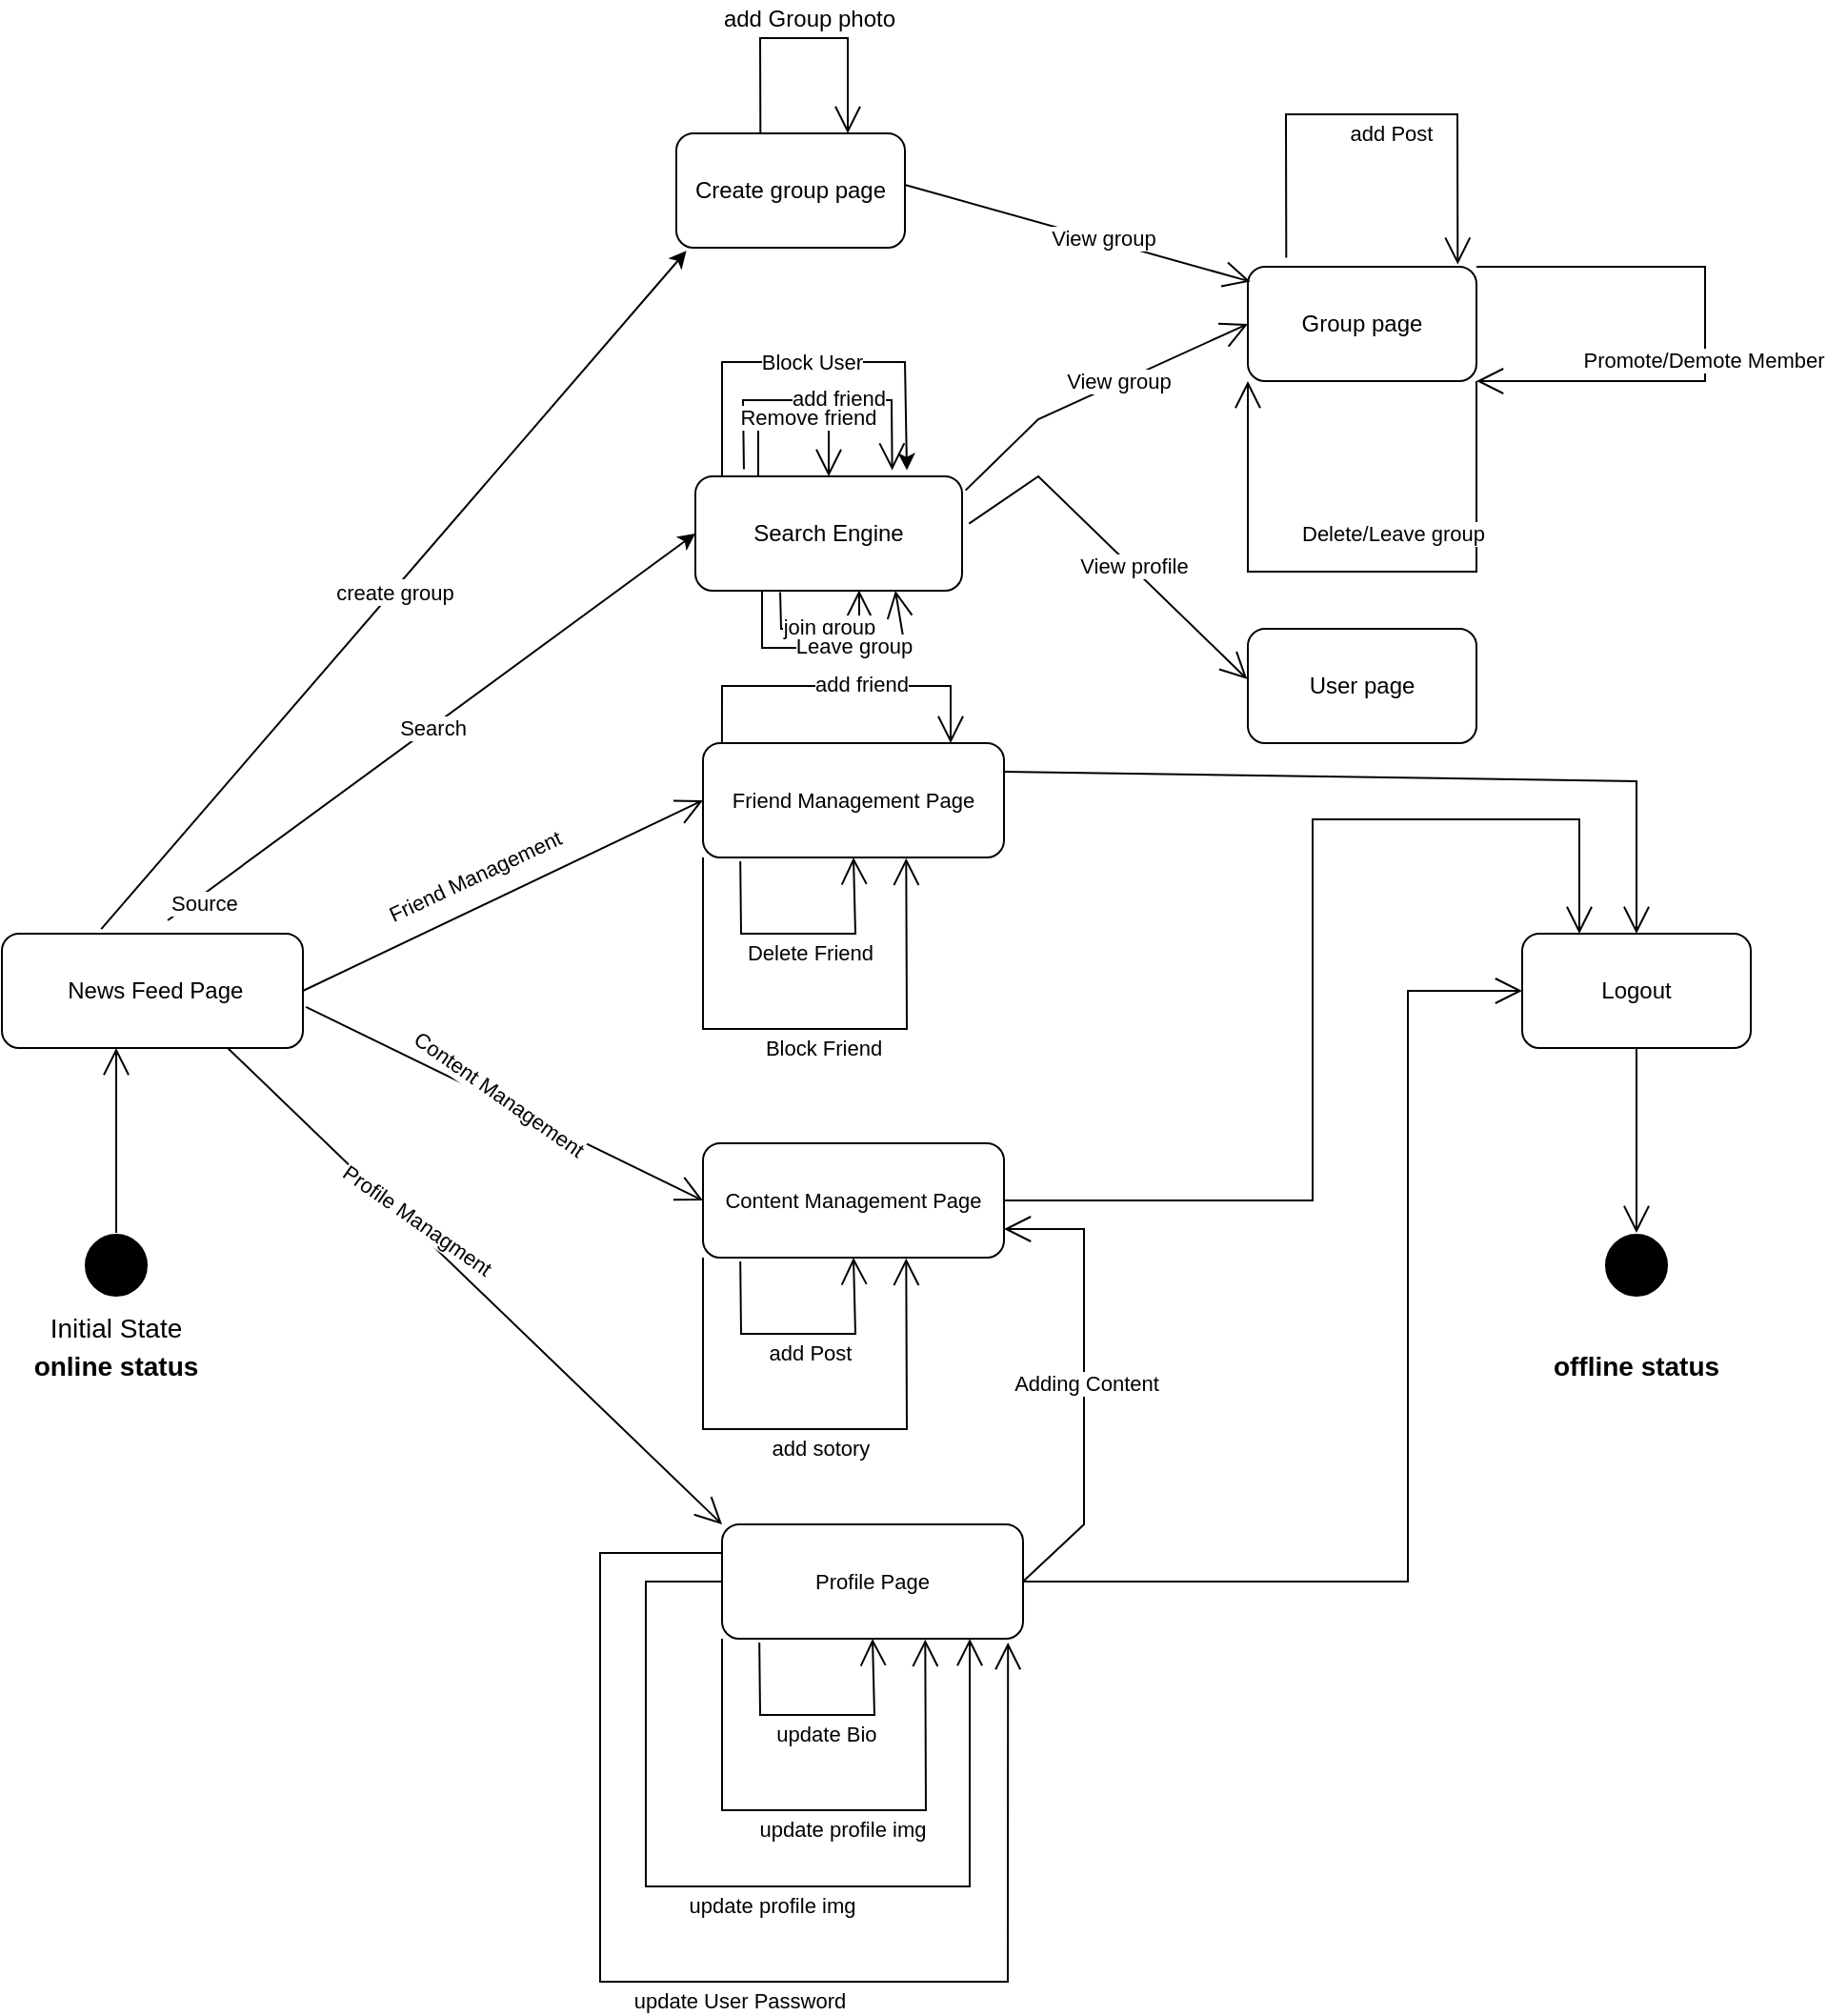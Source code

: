 <mxfile version="25.0.2">
  <diagram name="Page-1" id="QuI7OsgsWOaPgACehLHW">
    <mxGraphModel dx="911" dy="1260" grid="1" gridSize="10" guides="1" tooltips="1" connect="1" arrows="1" fold="1" page="1" pageScale="1" pageWidth="1169" pageHeight="827" math="0" shadow="0">
      <root>
        <mxCell id="0" />
        <mxCell id="1" parent="0" />
        <mxCell id="p5RgksZfc0YiBU6tTaU--1" value="" style="ellipse;whiteSpace=wrap;html=1;aspect=fixed;fillColor=#000000;fontColor=#ffffff;strokeColor=#ffffff;" parent="1" vertex="1">
          <mxGeometry x="169" y="347" width="34" height="34" as="geometry" />
        </mxCell>
        <mxCell id="p5RgksZfc0YiBU6tTaU--2" value="&lt;font style=&quot;font-size: 14px;&quot;&gt;Initial State&lt;/font&gt;" style="text;html=1;align=center;verticalAlign=middle;whiteSpace=wrap;rounded=0;" parent="1" vertex="1">
          <mxGeometry x="126" y="382" width="120" height="30" as="geometry" />
        </mxCell>
        <mxCell id="p5RgksZfc0YiBU6tTaU--5" value="" style="endArrow=open;endFill=1;endSize=12;html=1;rounded=0;exitX=0.5;exitY=0;exitDx=0;exitDy=0;" parent="1" source="p5RgksZfc0YiBU6tTaU--1" edge="1">
          <mxGeometry width="160" relative="1" as="geometry">
            <mxPoint x="203" y="310" as="sourcePoint" />
            <mxPoint x="186" y="250" as="targetPoint" />
          </mxGeometry>
        </mxCell>
        <mxCell id="p5RgksZfc0YiBU6tTaU--8" value="&amp;nbsp;News Feed Page" style="rounded=1;whiteSpace=wrap;html=1;" parent="1" vertex="1">
          <mxGeometry x="126" y="190" width="158" height="60" as="geometry" />
        </mxCell>
        <mxCell id="p5RgksZfc0YiBU6tTaU--9" value="" style="ellipse;whiteSpace=wrap;html=1;aspect=fixed;fillColor=#000000;fontColor=#ffffff;strokeColor=#ffffff;" parent="1" vertex="1">
          <mxGeometry x="967" y="347" width="34" height="34" as="geometry" />
        </mxCell>
        <mxCell id="p5RgksZfc0YiBU6tTaU--11" value="&lt;b&gt;&lt;font style=&quot;font-size: 14px;&quot;&gt;online status&lt;/font&gt;&lt;/b&gt;" style="text;html=1;align=center;verticalAlign=middle;whiteSpace=wrap;rounded=0;" parent="1" vertex="1">
          <mxGeometry x="126" y="402" width="120" height="30" as="geometry" />
        </mxCell>
        <mxCell id="p5RgksZfc0YiBU6tTaU--13" value="&lt;b&gt;&lt;font style=&quot;font-size: 14px;&quot;&gt;offline status&lt;/font&gt;&lt;/b&gt;" style="text;html=1;align=center;verticalAlign=middle;whiteSpace=wrap;rounded=0;" parent="1" vertex="1">
          <mxGeometry x="924" y="402" width="120" height="30" as="geometry" />
        </mxCell>
        <mxCell id="p5RgksZfc0YiBU6tTaU--14" value="&lt;span style=&quot;background-color: rgb(255, 255, 255);&quot;&gt;Logout&lt;/span&gt;" style="rounded=1;whiteSpace=wrap;html=1;" parent="1" vertex="1">
          <mxGeometry x="924" y="190" width="120" height="60" as="geometry" />
        </mxCell>
        <mxCell id="p5RgksZfc0YiBU6tTaU--16" value="" style="endArrow=open;endFill=1;endSize=12;html=1;rounded=0;exitX=0.5;exitY=1;exitDx=0;exitDy=0;entryX=0.5;entryY=0;entryDx=0;entryDy=0;" parent="1" source="p5RgksZfc0YiBU6tTaU--14" target="p5RgksZfc0YiBU6tTaU--9" edge="1">
          <mxGeometry width="160" relative="1" as="geometry">
            <mxPoint x="476" y="357" as="sourcePoint" />
            <mxPoint x="476" y="260" as="targetPoint" />
          </mxGeometry>
        </mxCell>
        <mxCell id="p5RgksZfc0YiBU6tTaU--18" value="" style="endArrow=open;endFill=1;endSize=12;html=1;rounded=0;entryX=0;entryY=0.5;entryDx=0;entryDy=0;" parent="1" target="p5RgksZfc0YiBU6tTaU--19" edge="1">
          <mxGeometry width="160" relative="1" as="geometry">
            <mxPoint x="284" y="220" as="sourcePoint" />
            <mxPoint x="384" y="220" as="targetPoint" />
          </mxGeometry>
        </mxCell>
        <mxCell id="p5RgksZfc0YiBU6tTaU--20" value="Friend Management" style="edgeLabel;html=1;align=center;verticalAlign=middle;resizable=0;points=[];rotation=-25;" parent="p5RgksZfc0YiBU6tTaU--18" vertex="1" connectable="0">
          <mxGeometry x="-0.551" y="1" relative="1" as="geometry">
            <mxPoint x="43" y="-37" as="offset" />
          </mxGeometry>
        </mxCell>
        <mxCell id="p5RgksZfc0YiBU6tTaU--19" value="&lt;span style=&quot;font-size: 11px; text-wrap: nowrap; background-color: rgb(255, 255, 255);&quot;&gt;Friend Management Page&lt;/span&gt;" style="rounded=1;whiteSpace=wrap;html=1;" parent="1" vertex="1">
          <mxGeometry x="494" y="90" width="158" height="60" as="geometry" />
        </mxCell>
        <mxCell id="p5RgksZfc0YiBU6tTaU--21" value="" style="endArrow=open;endFill=1;endSize=12;html=1;rounded=0;exitX=0.063;exitY=0;exitDx=0;exitDy=0;exitPerimeter=0;" parent="1" source="p5RgksZfc0YiBU6tTaU--19" edge="1">
          <mxGeometry width="160" relative="1" as="geometry">
            <mxPoint x="464" y="120" as="sourcePoint" />
            <mxPoint x="624" y="90" as="targetPoint" />
            <Array as="points">
              <mxPoint x="504" y="60" />
              <mxPoint x="624" y="60" />
            </Array>
          </mxGeometry>
        </mxCell>
        <mxCell id="p5RgksZfc0YiBU6tTaU--22" value="add friend" style="edgeLabel;html=1;align=center;verticalAlign=middle;resizable=0;points=[];" parent="p5RgksZfc0YiBU6tTaU--21" vertex="1" connectable="0">
          <mxGeometry x="0.143" y="1" relative="1" as="geometry">
            <mxPoint as="offset" />
          </mxGeometry>
        </mxCell>
        <mxCell id="p5RgksZfc0YiBU6tTaU--23" value="" style="endArrow=open;endFill=1;endSize=12;html=1;rounded=0;exitX=0.124;exitY=1.034;exitDx=0;exitDy=0;exitPerimeter=0;entryX=0.5;entryY=1;entryDx=0;entryDy=0;" parent="1" source="p5RgksZfc0YiBU6tTaU--19" target="p5RgksZfc0YiBU6tTaU--19" edge="1">
          <mxGeometry width="160" relative="1" as="geometry">
            <mxPoint x="572.66" y="281" as="sourcePoint" />
            <mxPoint x="614" y="210" as="targetPoint" />
            <Array as="points">
              <mxPoint x="514" y="190" />
              <mxPoint x="574" y="190" />
            </Array>
          </mxGeometry>
        </mxCell>
        <mxCell id="p5RgksZfc0YiBU6tTaU--24" value="Delete Friend" style="edgeLabel;html=1;align=center;verticalAlign=middle;resizable=0;points=[];" parent="p5RgksZfc0YiBU6tTaU--23" vertex="1" connectable="0">
          <mxGeometry x="0.063" y="-1" relative="1" as="geometry">
            <mxPoint y="9" as="offset" />
          </mxGeometry>
        </mxCell>
        <mxCell id="p5RgksZfc0YiBU6tTaU--25" value="" style="endArrow=open;endFill=1;endSize=12;html=1;rounded=0;exitX=0;exitY=1;exitDx=0;exitDy=0;entryX=0.675;entryY=1.007;entryDx=0;entryDy=0;entryPerimeter=0;" parent="1" source="p5RgksZfc0YiBU6tTaU--19" target="p5RgksZfc0YiBU6tTaU--19" edge="1">
          <mxGeometry width="160" relative="1" as="geometry">
            <mxPoint x="524" y="202" as="sourcePoint" />
            <mxPoint x="583" y="200" as="targetPoint" />
            <Array as="points">
              <mxPoint x="494" y="240" />
              <mxPoint x="601" y="240" />
            </Array>
          </mxGeometry>
        </mxCell>
        <mxCell id="p5RgksZfc0YiBU6tTaU--26" value="Block Friend" style="edgeLabel;html=1;align=center;verticalAlign=middle;resizable=0;points=[];" parent="p5RgksZfc0YiBU6tTaU--25" vertex="1" connectable="0">
          <mxGeometry x="0.063" y="-1" relative="1" as="geometry">
            <mxPoint y="9" as="offset" />
          </mxGeometry>
        </mxCell>
        <mxCell id="p5RgksZfc0YiBU6tTaU--27" value="&lt;span style=&quot;font-size: 11px; text-wrap: nowrap; background-color: rgb(255, 255, 255);&quot;&gt;Content Management Page&lt;/span&gt;" style="rounded=1;whiteSpace=wrap;html=1;" parent="1" vertex="1">
          <mxGeometry x="494" y="300" width="158" height="60" as="geometry" />
        </mxCell>
        <mxCell id="p5RgksZfc0YiBU6tTaU--30" value="" style="endArrow=open;endFill=1;endSize=12;html=1;rounded=0;exitX=0.124;exitY=1.034;exitDx=0;exitDy=0;exitPerimeter=0;entryX=0.5;entryY=1;entryDx=0;entryDy=0;" parent="1" source="p5RgksZfc0YiBU6tTaU--27" target="p5RgksZfc0YiBU6tTaU--27" edge="1">
          <mxGeometry width="160" relative="1" as="geometry">
            <mxPoint x="572.66" y="491" as="sourcePoint" />
            <mxPoint x="614" y="420" as="targetPoint" />
            <Array as="points">
              <mxPoint x="514" y="400" />
              <mxPoint x="574" y="400" />
            </Array>
          </mxGeometry>
        </mxCell>
        <mxCell id="p5RgksZfc0YiBU6tTaU--31" value="add Post" style="edgeLabel;html=1;align=center;verticalAlign=middle;resizable=0;points=[];" parent="p5RgksZfc0YiBU6tTaU--30" vertex="1" connectable="0">
          <mxGeometry x="0.063" y="-1" relative="1" as="geometry">
            <mxPoint y="9" as="offset" />
          </mxGeometry>
        </mxCell>
        <mxCell id="p5RgksZfc0YiBU6tTaU--32" value="" style="endArrow=open;endFill=1;endSize=12;html=1;rounded=0;exitX=0;exitY=1;exitDx=0;exitDy=0;entryX=0.675;entryY=1.007;entryDx=0;entryDy=0;entryPerimeter=0;" parent="1" source="p5RgksZfc0YiBU6tTaU--27" target="p5RgksZfc0YiBU6tTaU--27" edge="1">
          <mxGeometry width="160" relative="1" as="geometry">
            <mxPoint x="524" y="412" as="sourcePoint" />
            <mxPoint x="583" y="410" as="targetPoint" />
            <Array as="points">
              <mxPoint x="494" y="450" />
              <mxPoint x="601" y="450" />
            </Array>
          </mxGeometry>
        </mxCell>
        <mxCell id="p5RgksZfc0YiBU6tTaU--33" value="add sotory&amp;nbsp;" style="edgeLabel;html=1;align=center;verticalAlign=middle;resizable=0;points=[];" parent="p5RgksZfc0YiBU6tTaU--32" vertex="1" connectable="0">
          <mxGeometry x="0.063" y="-1" relative="1" as="geometry">
            <mxPoint y="9" as="offset" />
          </mxGeometry>
        </mxCell>
        <mxCell id="p5RgksZfc0YiBU6tTaU--34" value="" style="endArrow=open;endFill=1;endSize=12;html=1;rounded=0;entryX=0;entryY=0.5;entryDx=0;entryDy=0;exitX=1.01;exitY=0.64;exitDx=0;exitDy=0;exitPerimeter=0;" parent="1" source="p5RgksZfc0YiBU6tTaU--8" target="p5RgksZfc0YiBU6tTaU--27" edge="1">
          <mxGeometry width="160" relative="1" as="geometry">
            <mxPoint x="294" y="230" as="sourcePoint" />
            <mxPoint x="504" y="130" as="targetPoint" />
          </mxGeometry>
        </mxCell>
        <mxCell id="p5RgksZfc0YiBU6tTaU--35" value="Content Management" style="edgeLabel;html=1;align=center;verticalAlign=middle;resizable=0;points=[];rotation=35;" parent="p5RgksZfc0YiBU6tTaU--34" vertex="1" connectable="0">
          <mxGeometry x="-0.551" y="1" relative="1" as="geometry">
            <mxPoint x="54" y="23" as="offset" />
          </mxGeometry>
        </mxCell>
        <mxCell id="p5RgksZfc0YiBU6tTaU--36" value="&lt;span style=&quot;font-size: 11px; text-wrap: nowrap; background-color: rgb(255, 255, 255);&quot;&gt;Profile Page&lt;/span&gt;" style="rounded=1;whiteSpace=wrap;html=1;" parent="1" vertex="1">
          <mxGeometry x="504" y="500" width="158" height="60" as="geometry" />
        </mxCell>
        <mxCell id="p5RgksZfc0YiBU6tTaU--37" value="" style="endArrow=open;endFill=1;endSize=12;html=1;rounded=0;exitX=0.124;exitY=1.034;exitDx=0;exitDy=0;exitPerimeter=0;entryX=0.5;entryY=1;entryDx=0;entryDy=0;" parent="1" source="p5RgksZfc0YiBU6tTaU--36" target="p5RgksZfc0YiBU6tTaU--36" edge="1">
          <mxGeometry width="160" relative="1" as="geometry">
            <mxPoint x="582.66" y="691" as="sourcePoint" />
            <mxPoint x="624" y="620" as="targetPoint" />
            <Array as="points">
              <mxPoint x="524" y="600" />
              <mxPoint x="584" y="600" />
            </Array>
          </mxGeometry>
        </mxCell>
        <mxCell id="p5RgksZfc0YiBU6tTaU--38" value="update Bio&amp;nbsp;" style="edgeLabel;html=1;align=center;verticalAlign=middle;resizable=0;points=[];" parent="p5RgksZfc0YiBU6tTaU--37" vertex="1" connectable="0">
          <mxGeometry x="0.063" y="-1" relative="1" as="geometry">
            <mxPoint y="9" as="offset" />
          </mxGeometry>
        </mxCell>
        <mxCell id="p5RgksZfc0YiBU6tTaU--39" value="" style="endArrow=open;endFill=1;endSize=12;html=1;rounded=0;exitX=0;exitY=1;exitDx=0;exitDy=0;entryX=0.675;entryY=1.007;entryDx=0;entryDy=0;entryPerimeter=0;" parent="1" source="p5RgksZfc0YiBU6tTaU--36" target="p5RgksZfc0YiBU6tTaU--36" edge="1">
          <mxGeometry width="160" relative="1" as="geometry">
            <mxPoint x="534" y="612" as="sourcePoint" />
            <mxPoint x="593" y="610" as="targetPoint" />
            <Array as="points">
              <mxPoint x="504" y="650" />
              <mxPoint x="611" y="650" />
            </Array>
          </mxGeometry>
        </mxCell>
        <mxCell id="p5RgksZfc0YiBU6tTaU--40" value="update profile img" style="edgeLabel;html=1;align=center;verticalAlign=middle;resizable=0;points=[];" parent="p5RgksZfc0YiBU6tTaU--39" vertex="1" connectable="0">
          <mxGeometry x="0.063" y="-1" relative="1" as="geometry">
            <mxPoint y="9" as="offset" />
          </mxGeometry>
        </mxCell>
        <mxCell id="p5RgksZfc0YiBU6tTaU--41" value="" style="endArrow=open;endFill=1;endSize=12;html=1;rounded=0;exitX=0;exitY=0.5;exitDx=0;exitDy=0;entryX=0.823;entryY=1;entryDx=0;entryDy=0;entryPerimeter=0;" parent="1" source="p5RgksZfc0YiBU6tTaU--36" target="p5RgksZfc0YiBU6tTaU--36" edge="1">
          <mxGeometry width="160" relative="1" as="geometry">
            <mxPoint x="504" y="600" as="sourcePoint" />
            <mxPoint x="611" y="600" as="targetPoint" />
            <Array as="points">
              <mxPoint x="464" y="530" />
              <mxPoint x="464" y="690" />
              <mxPoint x="634" y="690" />
            </Array>
          </mxGeometry>
        </mxCell>
        <mxCell id="p5RgksZfc0YiBU6tTaU--42" value="update profile img" style="edgeLabel;html=1;align=center;verticalAlign=middle;resizable=0;points=[];" parent="p5RgksZfc0YiBU6tTaU--41" vertex="1" connectable="0">
          <mxGeometry x="0.063" y="-1" relative="1" as="geometry">
            <mxPoint y="9" as="offset" />
          </mxGeometry>
        </mxCell>
        <mxCell id="p5RgksZfc0YiBU6tTaU--43" value="" style="endArrow=open;endFill=1;endSize=12;html=1;rounded=0;entryX=0;entryY=0;entryDx=0;entryDy=0;exitX=0.75;exitY=1;exitDx=0;exitDy=0;" parent="1" source="p5RgksZfc0YiBU6tTaU--8" target="p5RgksZfc0YiBU6tTaU--36" edge="1">
          <mxGeometry width="160" relative="1" as="geometry">
            <mxPoint x="264" y="290" as="sourcePoint" />
            <mxPoint x="472" y="392" as="targetPoint" />
          </mxGeometry>
        </mxCell>
        <mxCell id="p5RgksZfc0YiBU6tTaU--44" value="Profile Managment" style="edgeLabel;html=1;align=center;verticalAlign=middle;resizable=0;points=[];rotation=35;" parent="p5RgksZfc0YiBU6tTaU--43" vertex="1" connectable="0">
          <mxGeometry x="-0.551" y="1" relative="1" as="geometry">
            <mxPoint x="40" y="34" as="offset" />
          </mxGeometry>
        </mxCell>
        <mxCell id="p5RgksZfc0YiBU6tTaU--45" value="" style="endArrow=open;endFill=1;endSize=12;html=1;rounded=0;exitX=1;exitY=0.25;exitDx=0;exitDy=0;entryX=0.5;entryY=0;entryDx=0;entryDy=0;" parent="1" source="p5RgksZfc0YiBU6tTaU--19" target="p5RgksZfc0YiBU6tTaU--14" edge="1">
          <mxGeometry width="160" relative="1" as="geometry">
            <mxPoint x="794" y="207" as="sourcePoint" />
            <mxPoint x="794" y="110" as="targetPoint" />
            <Array as="points">
              <mxPoint x="984" y="110" />
            </Array>
          </mxGeometry>
        </mxCell>
        <mxCell id="p5RgksZfc0YiBU6tTaU--46" value="" style="endArrow=open;endFill=1;endSize=12;html=1;rounded=0;exitX=1;exitY=0.5;exitDx=0;exitDy=0;entryX=0.25;entryY=0;entryDx=0;entryDy=0;" parent="1" source="p5RgksZfc0YiBU6tTaU--27" target="p5RgksZfc0YiBU6tTaU--14" edge="1">
          <mxGeometry width="160" relative="1" as="geometry">
            <mxPoint x="804" y="327" as="sourcePoint" />
            <mxPoint x="804" y="230" as="targetPoint" />
            <Array as="points">
              <mxPoint x="814" y="330" />
              <mxPoint x="814" y="130" />
              <mxPoint x="954" y="130" />
            </Array>
          </mxGeometry>
        </mxCell>
        <mxCell id="p5RgksZfc0YiBU6tTaU--47" value="" style="endArrow=open;endFill=1;endSize=12;html=1;rounded=0;exitX=1;exitY=0.5;exitDx=0;exitDy=0;entryX=0;entryY=0.5;entryDx=0;entryDy=0;" parent="1" source="p5RgksZfc0YiBU6tTaU--36" target="p5RgksZfc0YiBU6tTaU--14" edge="1">
          <mxGeometry width="160" relative="1" as="geometry">
            <mxPoint x="784" y="560" as="sourcePoint" />
            <mxPoint x="784" y="463" as="targetPoint" />
            <Array as="points">
              <mxPoint x="864" y="530" />
              <mxPoint x="864" y="220" />
            </Array>
          </mxGeometry>
        </mxCell>
        <mxCell id="p5RgksZfc0YiBU6tTaU--48" value="" style="endArrow=open;endFill=1;endSize=12;html=1;rounded=0;exitX=1;exitY=0.5;exitDx=0;exitDy=0;entryX=1;entryY=0.75;entryDx=0;entryDy=0;" parent="1" source="p5RgksZfc0YiBU6tTaU--36" target="p5RgksZfc0YiBU6tTaU--27" edge="1">
          <mxGeometry width="160" relative="1" as="geometry">
            <mxPoint x="724" y="479" as="sourcePoint" />
            <mxPoint x="724" y="382" as="targetPoint" />
            <Array as="points">
              <mxPoint x="694" y="500" />
              <mxPoint x="694" y="345" />
            </Array>
          </mxGeometry>
        </mxCell>
        <mxCell id="p5RgksZfc0YiBU6tTaU--49" value="Adding Content" style="edgeLabel;html=1;align=center;verticalAlign=middle;resizable=0;points=[];" parent="p5RgksZfc0YiBU6tTaU--48" vertex="1" connectable="0">
          <mxGeometry x="-0.017" y="-1" relative="1" as="geometry">
            <mxPoint as="offset" />
          </mxGeometry>
        </mxCell>
        <mxCell id="p5RgksZfc0YiBU6tTaU--50" value="" style="endArrow=open;endFill=1;endSize=12;html=1;rounded=0;exitX=0;exitY=0.25;exitDx=0;exitDy=0;entryX=0.95;entryY=1.033;entryDx=0;entryDy=0;entryPerimeter=0;" parent="1" source="p5RgksZfc0YiBU6tTaU--36" target="p5RgksZfc0YiBU6tTaU--36" edge="1">
          <mxGeometry width="160" relative="1" as="geometry">
            <mxPoint x="514" y="540" as="sourcePoint" />
            <mxPoint x="644" y="570" as="targetPoint" />
            <Array as="points">
              <mxPoint x="440" y="515" />
              <mxPoint x="440" y="740" />
              <mxPoint x="654" y="740" />
            </Array>
          </mxGeometry>
        </mxCell>
        <mxCell id="p5RgksZfc0YiBU6tTaU--51" value="update User Password" style="edgeLabel;html=1;align=center;verticalAlign=middle;resizable=0;points=[];" parent="p5RgksZfc0YiBU6tTaU--50" vertex="1" connectable="0">
          <mxGeometry x="0.063" y="-1" relative="1" as="geometry">
            <mxPoint y="9" as="offset" />
          </mxGeometry>
        </mxCell>
        <mxCell id="sruIdUaYwwlshyvs9AWF-1" value="Search Engine" style="rounded=1;whiteSpace=wrap;html=1;" parent="1" vertex="1">
          <mxGeometry x="490" y="-50" width="140" height="60" as="geometry" />
        </mxCell>
        <mxCell id="sruIdUaYwwlshyvs9AWF-4" value="" style="endArrow=classic;html=1;rounded=0;exitX=0.5;exitY=0;exitDx=0;exitDy=0;entryX=-0.067;entryY=0.617;entryDx=0;entryDy=0;entryPerimeter=0;" parent="1" edge="1">
          <mxGeometry relative="1" as="geometry">
            <mxPoint x="213.04" y="182.98" as="sourcePoint" />
            <mxPoint x="490.0" y="-20.0" as="targetPoint" />
          </mxGeometry>
        </mxCell>
        <mxCell id="sruIdUaYwwlshyvs9AWF-5" value="Search" style="edgeLabel;resizable=0;html=1;;align=center;verticalAlign=middle;" parent="sruIdUaYwwlshyvs9AWF-4" connectable="0" vertex="1">
          <mxGeometry relative="1" as="geometry" />
        </mxCell>
        <mxCell id="sruIdUaYwwlshyvs9AWF-6" value="Source" style="edgeLabel;resizable=0;html=1;;align=left;verticalAlign=bottom;" parent="sruIdUaYwwlshyvs9AWF-4" connectable="0" vertex="1">
          <mxGeometry x="-1" relative="1" as="geometry" />
        </mxCell>
        <mxCell id="sruIdUaYwwlshyvs9AWF-8" value="" style="endArrow=open;endFill=1;endSize=12;html=1;rounded=0;exitX=0.182;exitY=-0.062;exitDx=0;exitDy=0;exitPerimeter=0;entryX=0.738;entryY=-0.054;entryDx=0;entryDy=0;entryPerimeter=0;" parent="1" source="sruIdUaYwwlshyvs9AWF-1" target="sruIdUaYwwlshyvs9AWF-1" edge="1">
          <mxGeometry width="160" relative="1" as="geometry">
            <mxPoint x="494" y="-60" as="sourcePoint" />
            <mxPoint x="614" y="-60" as="targetPoint" />
            <Array as="points">
              <mxPoint x="515" y="-90" />
              <mxPoint x="593" y="-90" />
            </Array>
          </mxGeometry>
        </mxCell>
        <mxCell id="sruIdUaYwwlshyvs9AWF-9" value="add friend" style="edgeLabel;html=1;align=center;verticalAlign=middle;resizable=0;points=[];" parent="sruIdUaYwwlshyvs9AWF-8" vertex="1" connectable="0">
          <mxGeometry x="0.143" y="1" relative="1" as="geometry">
            <mxPoint as="offset" />
          </mxGeometry>
        </mxCell>
        <mxCell id="sruIdUaYwwlshyvs9AWF-22" value="" style="endArrow=classic;html=1;rounded=0;exitX=0.102;exitY=-0.029;exitDx=0;exitDy=0;exitPerimeter=0;entryX=0.793;entryY=-0.054;entryDx=0;entryDy=0;entryPerimeter=0;" parent="1" target="sruIdUaYwwlshyvs9AWF-1" edge="1">
          <mxGeometry relative="1" as="geometry">
            <mxPoint x="504" y="-50.0" as="sourcePoint" />
            <mxPoint x="879.72" y="-108.26" as="targetPoint" />
            <Array as="points">
              <mxPoint x="504" y="-110" />
              <mxPoint x="600" y="-110" />
            </Array>
          </mxGeometry>
        </mxCell>
        <mxCell id="sruIdUaYwwlshyvs9AWF-23" value="Block User" style="edgeLabel;resizable=0;html=1;;align=center;verticalAlign=middle;" parent="sruIdUaYwwlshyvs9AWF-22" connectable="0" vertex="1">
          <mxGeometry relative="1" as="geometry" />
        </mxCell>
        <mxCell id="sruIdUaYwwlshyvs9AWF-24" value="" style="endArrow=open;endFill=1;endSize=12;html=1;rounded=0;exitX=1.026;exitY=0.414;exitDx=0;exitDy=0;exitPerimeter=0;entryX=-0.003;entryY=0.44;entryDx=0;entryDy=0;entryPerimeter=0;" parent="1" source="sruIdUaYwwlshyvs9AWF-1" target="sruIdUaYwwlshyvs9AWF-34" edge="1">
          <mxGeometry width="160" relative="1" as="geometry">
            <mxPoint x="610" y="-50" as="sourcePoint" />
            <mxPoint x="730" y="-50" as="targetPoint" />
            <Array as="points">
              <mxPoint x="670" y="-50" />
            </Array>
          </mxGeometry>
        </mxCell>
        <mxCell id="sruIdUaYwwlshyvs9AWF-25" value="View profile" style="edgeLabel;html=1;align=center;verticalAlign=middle;resizable=0;points=[];" parent="sruIdUaYwwlshyvs9AWF-24" vertex="1" connectable="0">
          <mxGeometry x="0.143" y="1" relative="1" as="geometry">
            <mxPoint as="offset" />
          </mxGeometry>
        </mxCell>
        <mxCell id="sruIdUaYwwlshyvs9AWF-26" value="" style="endArrow=open;endFill=1;endSize=12;html=1;rounded=0;exitX=0.063;exitY=0;exitDx=0;exitDy=0;exitPerimeter=0;entryX=0.5;entryY=0;entryDx=0;entryDy=0;" parent="1" target="sruIdUaYwwlshyvs9AWF-1" edge="1">
          <mxGeometry width="160" relative="1" as="geometry">
            <mxPoint x="523" y="-50" as="sourcePoint" />
            <mxPoint x="643" y="-50" as="targetPoint" />
            <Array as="points">
              <mxPoint x="523" y="-80" />
              <mxPoint x="560" y="-80" />
            </Array>
          </mxGeometry>
        </mxCell>
        <mxCell id="sruIdUaYwwlshyvs9AWF-27" value="Remove friend" style="edgeLabel;html=1;align=center;verticalAlign=middle;resizable=0;points=[];" parent="sruIdUaYwwlshyvs9AWF-26" vertex="1" connectable="0">
          <mxGeometry x="0.143" y="1" relative="1" as="geometry">
            <mxPoint as="offset" />
          </mxGeometry>
        </mxCell>
        <mxCell id="sruIdUaYwwlshyvs9AWF-28" value="" style="endArrow=open;endFill=1;endSize=12;html=1;rounded=0;exitX=0.318;exitY=1.013;exitDx=0;exitDy=0;exitPerimeter=0;entryX=0.614;entryY=0.996;entryDx=0;entryDy=0;entryPerimeter=0;" parent="1" source="sruIdUaYwwlshyvs9AWF-1" target="sruIdUaYwwlshyvs9AWF-1" edge="1">
          <mxGeometry width="160" relative="1" as="geometry">
            <mxPoint x="500" y="60" as="sourcePoint" />
            <mxPoint x="620" y="60" as="targetPoint" />
            <Array as="points">
              <mxPoint x="535" y="30" />
              <mxPoint x="576" y="30" />
            </Array>
          </mxGeometry>
        </mxCell>
        <mxCell id="sruIdUaYwwlshyvs9AWF-29" value="join group" style="edgeLabel;html=1;align=center;verticalAlign=middle;resizable=0;points=[];" parent="sruIdUaYwwlshyvs9AWF-28" vertex="1" connectable="0">
          <mxGeometry x="0.143" y="1" relative="1" as="geometry">
            <mxPoint x="-2" as="offset" />
          </mxGeometry>
        </mxCell>
        <mxCell id="sruIdUaYwwlshyvs9AWF-30" value="" style="endArrow=open;endFill=1;endSize=12;html=1;rounded=0;exitX=0.25;exitY=1;exitDx=0;exitDy=0;entryX=0.75;entryY=1;entryDx=0;entryDy=0;" parent="1" source="sruIdUaYwwlshyvs9AWF-1" target="sruIdUaYwwlshyvs9AWF-1" edge="1">
          <mxGeometry width="160" relative="1" as="geometry">
            <mxPoint x="504" y="60" as="sourcePoint" />
            <mxPoint x="624" y="60" as="targetPoint" />
            <Array as="points">
              <mxPoint x="525" y="40" />
              <mxPoint x="600" y="40" />
            </Array>
          </mxGeometry>
        </mxCell>
        <mxCell id="sruIdUaYwwlshyvs9AWF-31" value="Leave group" style="edgeLabel;html=1;align=center;verticalAlign=middle;resizable=0;points=[];" parent="sruIdUaYwwlshyvs9AWF-30" vertex="1" connectable="0">
          <mxGeometry x="0.143" y="1" relative="1" as="geometry">
            <mxPoint as="offset" />
          </mxGeometry>
        </mxCell>
        <mxCell id="sruIdUaYwwlshyvs9AWF-32" value="" style="endArrow=open;endFill=1;endSize=12;html=1;rounded=0;entryX=0;entryY=0.5;entryDx=0;entryDy=0;exitX=1.013;exitY=0.122;exitDx=0;exitDy=0;exitPerimeter=0;" parent="1" source="sruIdUaYwwlshyvs9AWF-1" target="sruIdUaYwwlshyvs9AWF-35" edge="1">
          <mxGeometry width="160" relative="1" as="geometry">
            <mxPoint x="604" y="10" as="sourcePoint" />
            <mxPoint x="620.62" y="1.421e-14" as="targetPoint" />
            <Array as="points">
              <mxPoint x="670" y="-80" />
            </Array>
          </mxGeometry>
        </mxCell>
        <mxCell id="sruIdUaYwwlshyvs9AWF-33" value="View group" style="edgeLabel;html=1;align=center;verticalAlign=middle;resizable=0;points=[];" parent="sruIdUaYwwlshyvs9AWF-32" vertex="1" connectable="0">
          <mxGeometry x="0.143" y="1" relative="1" as="geometry">
            <mxPoint as="offset" />
          </mxGeometry>
        </mxCell>
        <mxCell id="sruIdUaYwwlshyvs9AWF-34" value="User page" style="rounded=1;whiteSpace=wrap;html=1;" parent="1" vertex="1">
          <mxGeometry x="780" y="30" width="120" height="60" as="geometry" />
        </mxCell>
        <mxCell id="sruIdUaYwwlshyvs9AWF-35" value="Group page" style="rounded=1;whiteSpace=wrap;html=1;" parent="1" vertex="1">
          <mxGeometry x="780" y="-160" width="120" height="60" as="geometry" />
        </mxCell>
        <mxCell id="sruIdUaYwwlshyvs9AWF-36" value="Create group page" style="rounded=1;whiteSpace=wrap;html=1;" parent="1" vertex="1">
          <mxGeometry x="480" y="-230" width="120" height="60" as="geometry" />
        </mxCell>
        <mxCell id="sruIdUaYwwlshyvs9AWF-37" value="" style="endArrow=classic;html=1;rounded=0;exitX=0.33;exitY=-0.04;exitDx=0;exitDy=0;exitPerimeter=0;entryX=0.044;entryY=1.028;entryDx=0;entryDy=0;entryPerimeter=0;" parent="1" source="p5RgksZfc0YiBU6tTaU--8" target="sruIdUaYwwlshyvs9AWF-36" edge="1">
          <mxGeometry relative="1" as="geometry">
            <mxPoint x="136" y="130" as="sourcePoint" />
            <mxPoint x="236" y="130" as="targetPoint" />
          </mxGeometry>
        </mxCell>
        <mxCell id="sruIdUaYwwlshyvs9AWF-38" value="Label" style="edgeLabel;resizable=0;html=1;;align=center;verticalAlign=middle;" parent="sruIdUaYwwlshyvs9AWF-37" connectable="0" vertex="1">
          <mxGeometry relative="1" as="geometry" />
        </mxCell>
        <mxCell id="sruIdUaYwwlshyvs9AWF-39" value="create group" style="edgeLabel;html=1;align=center;verticalAlign=middle;resizable=0;points=[];" parent="sruIdUaYwwlshyvs9AWF-37" vertex="1" connectable="0">
          <mxGeometry x="-0.002" y="-1" relative="1" as="geometry">
            <mxPoint as="offset" />
          </mxGeometry>
        </mxCell>
        <mxCell id="sruIdUaYwwlshyvs9AWF-44" value="" style="endArrow=open;endFill=1;endSize=12;html=1;rounded=0;exitX=0.368;exitY=-0.002;exitDx=0;exitDy=0;exitPerimeter=0;entryX=0.75;entryY=0;entryDx=0;entryDy=0;" parent="1" source="sruIdUaYwwlshyvs9AWF-36" target="sruIdUaYwwlshyvs9AWF-36" edge="1">
          <mxGeometry width="160" relative="1" as="geometry">
            <mxPoint x="510" y="20" as="sourcePoint" />
            <mxPoint x="580" y="-270" as="targetPoint" />
            <Array as="points">
              <mxPoint x="524" y="-280" />
              <mxPoint x="570" y="-280" />
            </Array>
          </mxGeometry>
        </mxCell>
        <mxCell id="sruIdUaYwwlshyvs9AWF-45" value="add Group photo" style="text;html=1;align=center;verticalAlign=middle;whiteSpace=wrap;rounded=0;" parent="1" vertex="1">
          <mxGeometry x="500" y="-300" width="100" height="20" as="geometry" />
        </mxCell>
        <mxCell id="sruIdUaYwwlshyvs9AWF-47" value="" style="endArrow=open;endFill=1;endSize=12;html=1;rounded=0;exitX=1.013;exitY=0.122;exitDx=0;exitDy=0;exitPerimeter=0;entryX=0.011;entryY=0.13;entryDx=0;entryDy=0;entryPerimeter=0;" parent="1" target="sruIdUaYwwlshyvs9AWF-35" edge="1">
          <mxGeometry width="160" relative="1" as="geometry">
            <mxPoint x="600" y="-203" as="sourcePoint" />
            <mxPoint x="780" y="-160" as="targetPoint" />
            <Array as="points" />
          </mxGeometry>
        </mxCell>
        <mxCell id="sruIdUaYwwlshyvs9AWF-48" value="View group" style="edgeLabel;html=1;align=center;verticalAlign=middle;resizable=0;points=[];" parent="sruIdUaYwwlshyvs9AWF-47" vertex="1" connectable="0">
          <mxGeometry x="0.143" y="1" relative="1" as="geometry">
            <mxPoint as="offset" />
          </mxGeometry>
        </mxCell>
        <mxCell id="sruIdUaYwwlshyvs9AWF-51" value="" style="endArrow=open;endFill=1;endSize=12;html=1;rounded=0;exitX=0.168;exitY=-0.08;exitDx=0;exitDy=0;exitPerimeter=0;entryX=0.918;entryY=-0.02;entryDx=0;entryDy=0;entryPerimeter=0;" parent="1" source="sruIdUaYwwlshyvs9AWF-35" target="sruIdUaYwwlshyvs9AWF-35" edge="1">
          <mxGeometry width="160" relative="1" as="geometry">
            <mxPoint x="800" y="-278" as="sourcePoint" />
            <mxPoint x="859" y="-280" as="targetPoint" />
            <Array as="points">
              <mxPoint x="800" y="-240" />
              <mxPoint x="890" y="-240" />
            </Array>
          </mxGeometry>
        </mxCell>
        <mxCell id="sruIdUaYwwlshyvs9AWF-52" value="add Post" style="edgeLabel;html=1;align=center;verticalAlign=middle;resizable=0;points=[];" parent="sruIdUaYwwlshyvs9AWF-51" vertex="1" connectable="0">
          <mxGeometry x="0.063" y="-1" relative="1" as="geometry">
            <mxPoint y="9" as="offset" />
          </mxGeometry>
        </mxCell>
        <mxCell id="fjCumSdCN3k3RxDCoMvJ-1" value="" style="endArrow=open;endFill=1;endSize=12;html=1;rounded=0;exitX=1;exitY=0;exitDx=0;exitDy=0;entryX=1;entryY=1;entryDx=0;entryDy=0;" edge="1" parent="1" source="sruIdUaYwwlshyvs9AWF-35" target="sruIdUaYwwlshyvs9AWF-35">
          <mxGeometry width="160" relative="1" as="geometry">
            <mxPoint x="930" y="-104" as="sourcePoint" />
            <mxPoint x="1020" y="-100" as="targetPoint" />
            <Array as="points">
              <mxPoint x="930" y="-160" />
              <mxPoint x="980" y="-160" />
              <mxPoint x="1020" y="-160" />
              <mxPoint x="1020" y="-100" />
            </Array>
          </mxGeometry>
        </mxCell>
        <mxCell id="fjCumSdCN3k3RxDCoMvJ-2" value="Promote/Demote Member" style="edgeLabel;html=1;align=center;verticalAlign=middle;resizable=0;points=[];" vertex="1" connectable="0" parent="fjCumSdCN3k3RxDCoMvJ-1">
          <mxGeometry x="0.063" y="-1" relative="1" as="geometry">
            <mxPoint y="9" as="offset" />
          </mxGeometry>
        </mxCell>
        <mxCell id="fjCumSdCN3k3RxDCoMvJ-3" value="" style="endArrow=open;endFill=1;endSize=12;html=1;rounded=0;exitX=1;exitY=1;exitDx=0;exitDy=0;entryX=0;entryY=1;entryDx=0;entryDy=0;" edge="1" parent="1" source="sruIdUaYwwlshyvs9AWF-35" target="sruIdUaYwwlshyvs9AWF-35">
          <mxGeometry width="160" relative="1" as="geometry">
            <mxPoint x="780" y="-80" as="sourcePoint" />
            <mxPoint x="780" y="-20" as="targetPoint" />
            <Array as="points">
              <mxPoint x="900" y="-90" />
              <mxPoint x="900" y="-60" />
              <mxPoint x="900" y="-40" />
              <mxPoint x="900" />
              <mxPoint x="840" />
              <mxPoint x="780" />
            </Array>
          </mxGeometry>
        </mxCell>
        <mxCell id="fjCumSdCN3k3RxDCoMvJ-4" value="Delete/Leave group" style="edgeLabel;html=1;align=center;verticalAlign=middle;resizable=0;points=[];" vertex="1" connectable="0" parent="fjCumSdCN3k3RxDCoMvJ-3">
          <mxGeometry x="0.063" y="-1" relative="1" as="geometry">
            <mxPoint x="26" y="-19" as="offset" />
          </mxGeometry>
        </mxCell>
      </root>
    </mxGraphModel>
  </diagram>
</mxfile>
